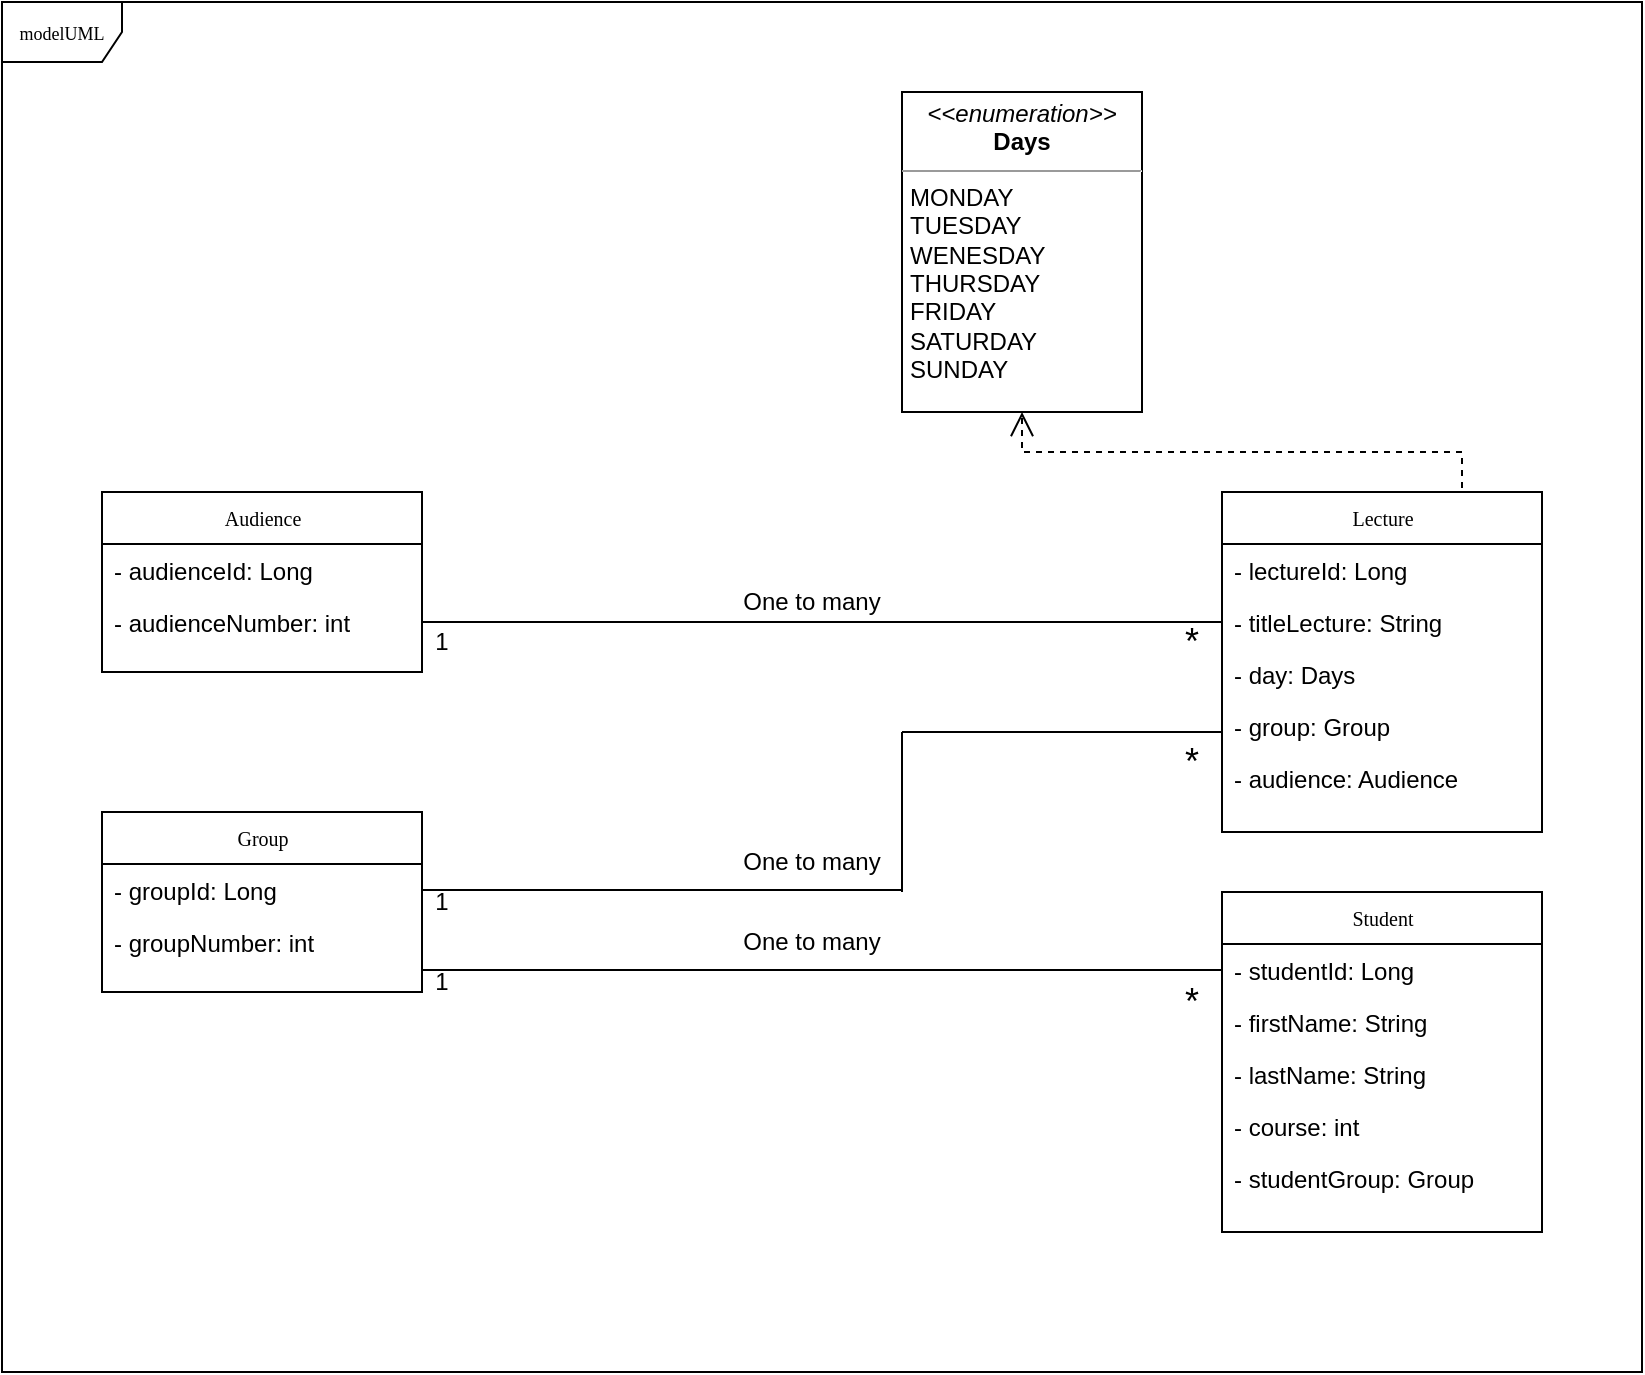 <mxfile version="15.5.5" type="device"><diagram name="Page-1" id="c4acf3e9-155e-7222-9cf6-157b1a14988f"><mxGraphModel dx="1038" dy="1679" grid="1" gridSize="10" guides="1" tooltips="1" connect="1" arrows="1" fold="1" page="1" pageScale="1" pageWidth="850" pageHeight="1100" background="none" math="0" shadow="0"><root><mxCell id="0"/><mxCell id="1" parent="0"/><mxCell id="17acba5748e5396b-1" value="&lt;font style=&quot;font-size: 9px&quot;&gt;modelUML&lt;/font&gt;" style="shape=umlFrame;whiteSpace=wrap;html=1;rounded=0;shadow=0;comic=0;labelBackgroundColor=none;strokeWidth=1;fontFamily=Verdana;fontSize=10;align=center;" parent="1" vertex="1"><mxGeometry x="30" y="-5" width="820" height="685" as="geometry"/></mxCell><mxCell id="17acba5748e5396b-2" value="Lecture" style="swimlane;html=1;fontStyle=0;childLayout=stackLayout;horizontal=1;startSize=26;fillColor=none;horizontalStack=0;resizeParent=1;resizeLast=0;collapsible=1;marginBottom=0;swimlaneFillColor=#ffffff;rounded=0;shadow=0;comic=0;labelBackgroundColor=none;strokeWidth=1;fontFamily=Verdana;fontSize=10;align=center;" parent="1" vertex="1"><mxGeometry x="640" y="240" width="160" height="170" as="geometry"><mxRectangle x="620" y="260" width="70" height="26" as="alternateBounds"/></mxGeometry></mxCell><mxCell id="17acba5748e5396b-3" value="- lectureId: Long" style="text;html=1;strokeColor=none;fillColor=none;align=left;verticalAlign=top;spacingLeft=4;spacingRight=4;whiteSpace=wrap;overflow=hidden;rotatable=0;points=[[0,0.5],[1,0.5]];portConstraint=eastwest;" parent="17acba5748e5396b-2" vertex="1"><mxGeometry y="26" width="160" height="26" as="geometry"/></mxCell><mxCell id="17acba5748e5396b-4" value="- titleLecture: String" style="text;html=1;strokeColor=none;fillColor=none;align=left;verticalAlign=top;spacingLeft=4;spacingRight=4;whiteSpace=wrap;overflow=hidden;rotatable=0;points=[[0,0.5],[1,0.5]];portConstraint=eastwest;" parent="17acba5748e5396b-2" vertex="1"><mxGeometry y="52" width="160" height="26" as="geometry"/></mxCell><mxCell id="17acba5748e5396b-6" value="- day: Days" style="text;html=1;strokeColor=none;fillColor=none;align=left;verticalAlign=top;spacingLeft=4;spacingRight=4;whiteSpace=wrap;overflow=hidden;rotatable=0;points=[[0,0.5],[1,0.5]];portConstraint=eastwest;" parent="17acba5748e5396b-2" vertex="1"><mxGeometry y="78" width="160" height="26" as="geometry"/></mxCell><mxCell id="17acba5748e5396b-9" value="- group: Group" style="text;html=1;strokeColor=none;fillColor=none;align=left;verticalAlign=top;spacingLeft=4;spacingRight=4;whiteSpace=wrap;overflow=hidden;rotatable=0;points=[[0,0.5],[1,0.5]];portConstraint=eastwest;" parent="17acba5748e5396b-2" vertex="1"><mxGeometry y="104" width="160" height="26" as="geometry"/></mxCell><mxCell id="17acba5748e5396b-10" value="- audience: Audience" style="text;html=1;strokeColor=none;fillColor=none;align=left;verticalAlign=top;spacingLeft=4;spacingRight=4;whiteSpace=wrap;overflow=hidden;rotatable=0;points=[[0,0.5],[1,0.5]];portConstraint=eastwest;" parent="17acba5748e5396b-2" vertex="1"><mxGeometry y="130" width="160" height="26" as="geometry"/></mxCell><mxCell id="17acba5748e5396b-20" value="Audience" style="swimlane;html=1;fontStyle=0;childLayout=stackLayout;horizontal=1;startSize=26;fillColor=none;horizontalStack=0;resizeParent=1;resizeLast=0;collapsible=1;marginBottom=0;swimlaneFillColor=#ffffff;rounded=0;shadow=0;comic=0;labelBackgroundColor=none;strokeWidth=1;fontFamily=Verdana;fontSize=10;align=center;" parent="1" vertex="1"><mxGeometry x="80" y="240" width="160" height="90" as="geometry"/></mxCell><mxCell id="17acba5748e5396b-21" value="- audienceId: Long" style="text;html=1;strokeColor=none;fillColor=none;align=left;verticalAlign=top;spacingLeft=4;spacingRight=4;whiteSpace=wrap;overflow=hidden;rotatable=0;points=[[0,0.5],[1,0.5]];portConstraint=eastwest;" parent="17acba5748e5396b-20" vertex="1"><mxGeometry y="26" width="160" height="26" as="geometry"/></mxCell><mxCell id="17acba5748e5396b-24" value="- audienceNumber: int" style="text;html=1;strokeColor=none;fillColor=none;align=left;verticalAlign=top;spacingLeft=4;spacingRight=4;whiteSpace=wrap;overflow=hidden;rotatable=0;points=[[0,0.5],[1,0.5]];portConstraint=eastwest;" parent="17acba5748e5396b-20" vertex="1"><mxGeometry y="52" width="160" height="26" as="geometry"/></mxCell><mxCell id="17acba5748e5396b-30" value="Group" style="swimlane;html=1;fontStyle=0;childLayout=stackLayout;horizontal=1;startSize=26;fillColor=none;horizontalStack=0;resizeParent=1;resizeLast=0;collapsible=1;marginBottom=0;swimlaneFillColor=#ffffff;rounded=0;shadow=0;comic=0;labelBackgroundColor=none;strokeWidth=1;fontFamily=Verdana;fontSize=10;align=center;" parent="1" vertex="1"><mxGeometry x="80" y="400" width="160" height="90" as="geometry"><mxRectangle x="580" y="87" width="90" height="26" as="alternateBounds"/></mxGeometry></mxCell><mxCell id="17acba5748e5396b-31" value="- groupId: Long" style="text;html=1;strokeColor=none;fillColor=none;align=left;verticalAlign=top;spacingLeft=4;spacingRight=4;whiteSpace=wrap;overflow=hidden;rotatable=0;points=[[0,0.5],[1,0.5]];portConstraint=eastwest;" parent="17acba5748e5396b-30" vertex="1"><mxGeometry y="26" width="160" height="26" as="geometry"/></mxCell><mxCell id="17acba5748e5396b-32" value="- groupNumber: int" style="text;html=1;strokeColor=none;fillColor=none;align=left;verticalAlign=top;spacingLeft=4;spacingRight=4;whiteSpace=wrap;overflow=hidden;rotatable=0;points=[[0,0.5],[1,0.5]];portConstraint=eastwest;" parent="17acba5748e5396b-30" vertex="1"><mxGeometry y="52" width="160" height="26" as="geometry"/></mxCell><mxCell id="5d2195bd80daf111-15" value="&lt;p style=&quot;margin: 0px ; margin-top: 4px ; text-align: center&quot;&gt;&lt;i&gt;&amp;lt;&amp;lt;enumeration&amp;gt;&amp;gt;&lt;/i&gt;&lt;br&gt;&lt;b&gt;Days&lt;/b&gt;&lt;/p&gt;&lt;hr size=&quot;1&quot;&gt;&lt;p style=&quot;margin: 0px ; margin-left: 4px&quot;&gt;MONDAY&lt;/p&gt;&lt;p style=&quot;margin: 0px ; margin-left: 4px&quot;&gt;TUESDAY&lt;/p&gt;&lt;p style=&quot;margin: 0px ; margin-left: 4px&quot;&gt;WENESDAY&lt;/p&gt;&lt;p style=&quot;margin: 0px ; margin-left: 4px&quot;&gt;THURSDAY&lt;/p&gt;&lt;p style=&quot;margin: 0px ; margin-left: 4px&quot;&gt;FRIDAY&lt;/p&gt;&lt;p style=&quot;margin: 0px ; margin-left: 4px&quot;&gt;SATURDAY&lt;/p&gt;&lt;p style=&quot;margin: 0px ; margin-left: 4px&quot;&gt;SUNDAY&lt;br&gt;&lt;/p&gt;&lt;p style=&quot;margin: 0px ; margin-left: 4px&quot;&gt;&lt;br&gt;&lt;/p&gt;" style="verticalAlign=top;align=left;overflow=fill;fontSize=12;fontFamily=Helvetica;html=1;rounded=0;shadow=0;comic=0;labelBackgroundColor=none;strokeWidth=1" parent="1" vertex="1"><mxGeometry x="480" y="40" width="120" height="160" as="geometry"/></mxCell><mxCell id="qCbxMPhfk83C-CfP-7Th-2" value="Student" style="swimlane;html=1;fontStyle=0;childLayout=stackLayout;horizontal=1;startSize=26;fillColor=none;horizontalStack=0;resizeParent=1;resizeLast=0;collapsible=1;marginBottom=0;swimlaneFillColor=#ffffff;rounded=0;shadow=0;comic=0;labelBackgroundColor=none;strokeWidth=1;fontFamily=Verdana;fontSize=10;align=center;" vertex="1" parent="1"><mxGeometry x="640" y="440" width="160" height="170" as="geometry"/></mxCell><mxCell id="qCbxMPhfk83C-CfP-7Th-3" value="- studentId: Long" style="text;html=1;strokeColor=none;fillColor=none;align=left;verticalAlign=top;spacingLeft=4;spacingRight=4;whiteSpace=wrap;overflow=hidden;rotatable=0;points=[[0,0.5],[1,0.5]];portConstraint=eastwest;" vertex="1" parent="qCbxMPhfk83C-CfP-7Th-2"><mxGeometry y="26" width="160" height="26" as="geometry"/></mxCell><mxCell id="qCbxMPhfk83C-CfP-7Th-4" value="- firstName: String" style="text;html=1;strokeColor=none;fillColor=none;align=left;verticalAlign=top;spacingLeft=4;spacingRight=4;whiteSpace=wrap;overflow=hidden;rotatable=0;points=[[0,0.5],[1,0.5]];portConstraint=eastwest;" vertex="1" parent="qCbxMPhfk83C-CfP-7Th-2"><mxGeometry y="52" width="160" height="26" as="geometry"/></mxCell><mxCell id="qCbxMPhfk83C-CfP-7Th-5" value="- lastName: String" style="text;html=1;strokeColor=none;fillColor=none;align=left;verticalAlign=top;spacingLeft=4;spacingRight=4;whiteSpace=wrap;overflow=hidden;rotatable=0;points=[[0,0.5],[1,0.5]];portConstraint=eastwest;" vertex="1" parent="qCbxMPhfk83C-CfP-7Th-2"><mxGeometry y="78" width="160" height="26" as="geometry"/></mxCell><mxCell id="qCbxMPhfk83C-CfP-7Th-6" value="- course: int" style="text;html=1;strokeColor=none;fillColor=none;align=left;verticalAlign=top;spacingLeft=4;spacingRight=4;whiteSpace=wrap;overflow=hidden;rotatable=0;points=[[0,0.5],[1,0.5]];portConstraint=eastwest;" vertex="1" parent="qCbxMPhfk83C-CfP-7Th-2"><mxGeometry y="104" width="160" height="26" as="geometry"/></mxCell><mxCell id="qCbxMPhfk83C-CfP-7Th-7" value="- studentGroup: Group" style="text;html=1;strokeColor=none;fillColor=none;align=left;verticalAlign=top;spacingLeft=4;spacingRight=4;whiteSpace=wrap;overflow=hidden;rotatable=0;points=[[0,0.5],[1,0.5]];portConstraint=eastwest;" vertex="1" parent="qCbxMPhfk83C-CfP-7Th-2"><mxGeometry y="130" width="160" height="26" as="geometry"/></mxCell><mxCell id="qCbxMPhfk83C-CfP-7Th-14" value="" style="endArrow=none;html=1;rounded=0;entryX=0;entryY=0.5;entryDx=0;entryDy=0;exitX=1;exitY=0.5;exitDx=0;exitDy=0;" edge="1" parent="1" source="17acba5748e5396b-24" target="17acba5748e5396b-4"><mxGeometry width="50" height="50" relative="1" as="geometry"><mxPoint x="560" y="430" as="sourcePoint"/><mxPoint x="610" y="380" as="targetPoint"/><Array as="points"/></mxGeometry></mxCell><mxCell id="qCbxMPhfk83C-CfP-7Th-16" value="" style="endArrow=none;html=1;rounded=0;entryX=1;entryY=0.5;entryDx=0;entryDy=0;" edge="1" parent="1" target="17acba5748e5396b-31"><mxGeometry width="50" height="50" relative="1" as="geometry"><mxPoint x="480" y="439" as="sourcePoint"/><mxPoint x="450" y="480" as="targetPoint"/></mxGeometry></mxCell><mxCell id="qCbxMPhfk83C-CfP-7Th-17" value="" style="endArrow=none;html=1;rounded=0;" edge="1" parent="1"><mxGeometry width="50" height="50" relative="1" as="geometry"><mxPoint x="480" y="360" as="sourcePoint"/><mxPoint x="480" y="440" as="targetPoint"/></mxGeometry></mxCell><mxCell id="qCbxMPhfk83C-CfP-7Th-18" value="" style="endArrow=none;html=1;rounded=0;" edge="1" parent="1"><mxGeometry width="50" height="50" relative="1" as="geometry"><mxPoint x="480" y="360" as="sourcePoint"/><mxPoint x="640" y="360" as="targetPoint"/></mxGeometry></mxCell><mxCell id="qCbxMPhfk83C-CfP-7Th-19" value="" style="endArrow=none;html=1;rounded=0;entryX=0;entryY=0.5;entryDx=0;entryDy=0;exitX=1.003;exitY=1.038;exitDx=0;exitDy=0;exitPerimeter=0;" edge="1" parent="1" source="17acba5748e5396b-32" target="qCbxMPhfk83C-CfP-7Th-3"><mxGeometry width="50" height="50" relative="1" as="geometry"><mxPoint x="250" y="479" as="sourcePoint"/><mxPoint x="450" y="480" as="targetPoint"/></mxGeometry></mxCell><mxCell id="qCbxMPhfk83C-CfP-7Th-20" style="edgeStyle=orthogonalEdgeStyle;rounded=0;html=1;dashed=1;labelBackgroundColor=none;startFill=0;endArrow=open;endFill=0;endSize=10;fontFamily=Verdana;fontSize=10;exitX=0.5;exitY=0;exitDx=0;exitDy=0;" edge="1" parent="1" source="17acba5748e5396b-2" target="5d2195bd80daf111-15"><mxGeometry relative="1" as="geometry"><Array as="points"><mxPoint x="760" y="240"/><mxPoint x="760" y="220"/><mxPoint x="540" y="220"/></Array><mxPoint x="760" y="30" as="sourcePoint"/><mxPoint x="780" y="220" as="targetPoint"/></mxGeometry></mxCell><mxCell id="qCbxMPhfk83C-CfP-7Th-21" value="One to many" style="text;html=1;strokeColor=none;fillColor=none;align=center;verticalAlign=middle;whiteSpace=wrap;rounded=0;" vertex="1" parent="1"><mxGeometry x="395" y="280" width="80" height="30" as="geometry"/></mxCell><mxCell id="qCbxMPhfk83C-CfP-7Th-22" value="One to many" style="text;html=1;strokeColor=none;fillColor=none;align=center;verticalAlign=middle;whiteSpace=wrap;rounded=0;" vertex="1" parent="1"><mxGeometry x="390" y="410" width="90" height="30" as="geometry"/></mxCell><mxCell id="qCbxMPhfk83C-CfP-7Th-23" value="One to many" style="text;html=1;strokeColor=none;fillColor=none;align=center;verticalAlign=middle;whiteSpace=wrap;rounded=0;" vertex="1" parent="1"><mxGeometry x="395" y="450" width="80" height="30" as="geometry"/></mxCell><mxCell id="qCbxMPhfk83C-CfP-7Th-24" value="1" style="text;html=1;strokeColor=none;fillColor=none;align=center;verticalAlign=middle;whiteSpace=wrap;rounded=0;" vertex="1" parent="1"><mxGeometry x="220" y="300" width="60" height="30" as="geometry"/></mxCell><mxCell id="qCbxMPhfk83C-CfP-7Th-25" value="1" style="text;html=1;strokeColor=none;fillColor=none;align=center;verticalAlign=middle;whiteSpace=wrap;rounded=0;" vertex="1" parent="1"><mxGeometry x="220" y="430" width="60" height="30" as="geometry"/></mxCell><mxCell id="qCbxMPhfk83C-CfP-7Th-26" value="1" style="text;html=1;strokeColor=none;fillColor=none;align=center;verticalAlign=middle;whiteSpace=wrap;rounded=0;" vertex="1" parent="1"><mxGeometry x="220" y="470" width="60" height="30" as="geometry"/></mxCell><mxCell id="qCbxMPhfk83C-CfP-7Th-28" value="&lt;font style=&quot;font-size: 18px&quot;&gt;*&lt;/font&gt;" style="text;html=1;strokeColor=none;fillColor=none;align=center;verticalAlign=middle;whiteSpace=wrap;rounded=0;" vertex="1" parent="1"><mxGeometry x="600" y="300" width="50" height="30" as="geometry"/></mxCell><mxCell id="qCbxMPhfk83C-CfP-7Th-29" value="&lt;font style=&quot;font-size: 18px&quot;&gt;*&lt;/font&gt;" style="text;html=1;strokeColor=none;fillColor=none;align=center;verticalAlign=middle;whiteSpace=wrap;rounded=0;" vertex="1" parent="1"><mxGeometry x="600" y="360" width="50" height="30" as="geometry"/></mxCell><mxCell id="qCbxMPhfk83C-CfP-7Th-30" value="&lt;font style=&quot;font-size: 18px&quot;&gt;*&lt;/font&gt;" style="text;html=1;strokeColor=none;fillColor=none;align=center;verticalAlign=middle;whiteSpace=wrap;rounded=0;" vertex="1" parent="1"><mxGeometry x="600" y="480" width="50" height="30" as="geometry"/></mxCell></root></mxGraphModel></diagram></mxfile>